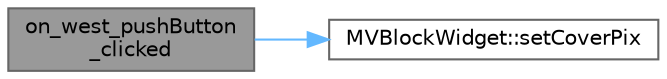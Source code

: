 digraph "on_west_pushButton_clicked"
{
 // LATEX_PDF_SIZE
  bgcolor="transparent";
  edge [fontname=Helvetica,fontsize=10,labelfontname=Helvetica,labelfontsize=10];
  node [fontname=Helvetica,fontsize=10,shape=box,height=0.2,width=0.4];
  rankdir="LR";
  Node1 [id="Node000001",label="on_west_pushButton\l_clicked",height=0.2,width=0.4,color="gray40", fillcolor="grey60", style="filled", fontcolor="black",tooltip="欧美按钮点击槽"];
  Node1 -> Node2 [id="edge1_Node000001_Node000002",color="steelblue1",style="solid",tooltip=" "];
  Node2 [id="Node000002",label="MVBlockWidget::setCoverPix",height=0.2,width=0.4,color="grey40", fillcolor="white", style="filled",URL="$class_m_v_block_widget.html#a577e699921fb58de1d51f2352a6088e1",tooltip="设置封面图片"];
}
